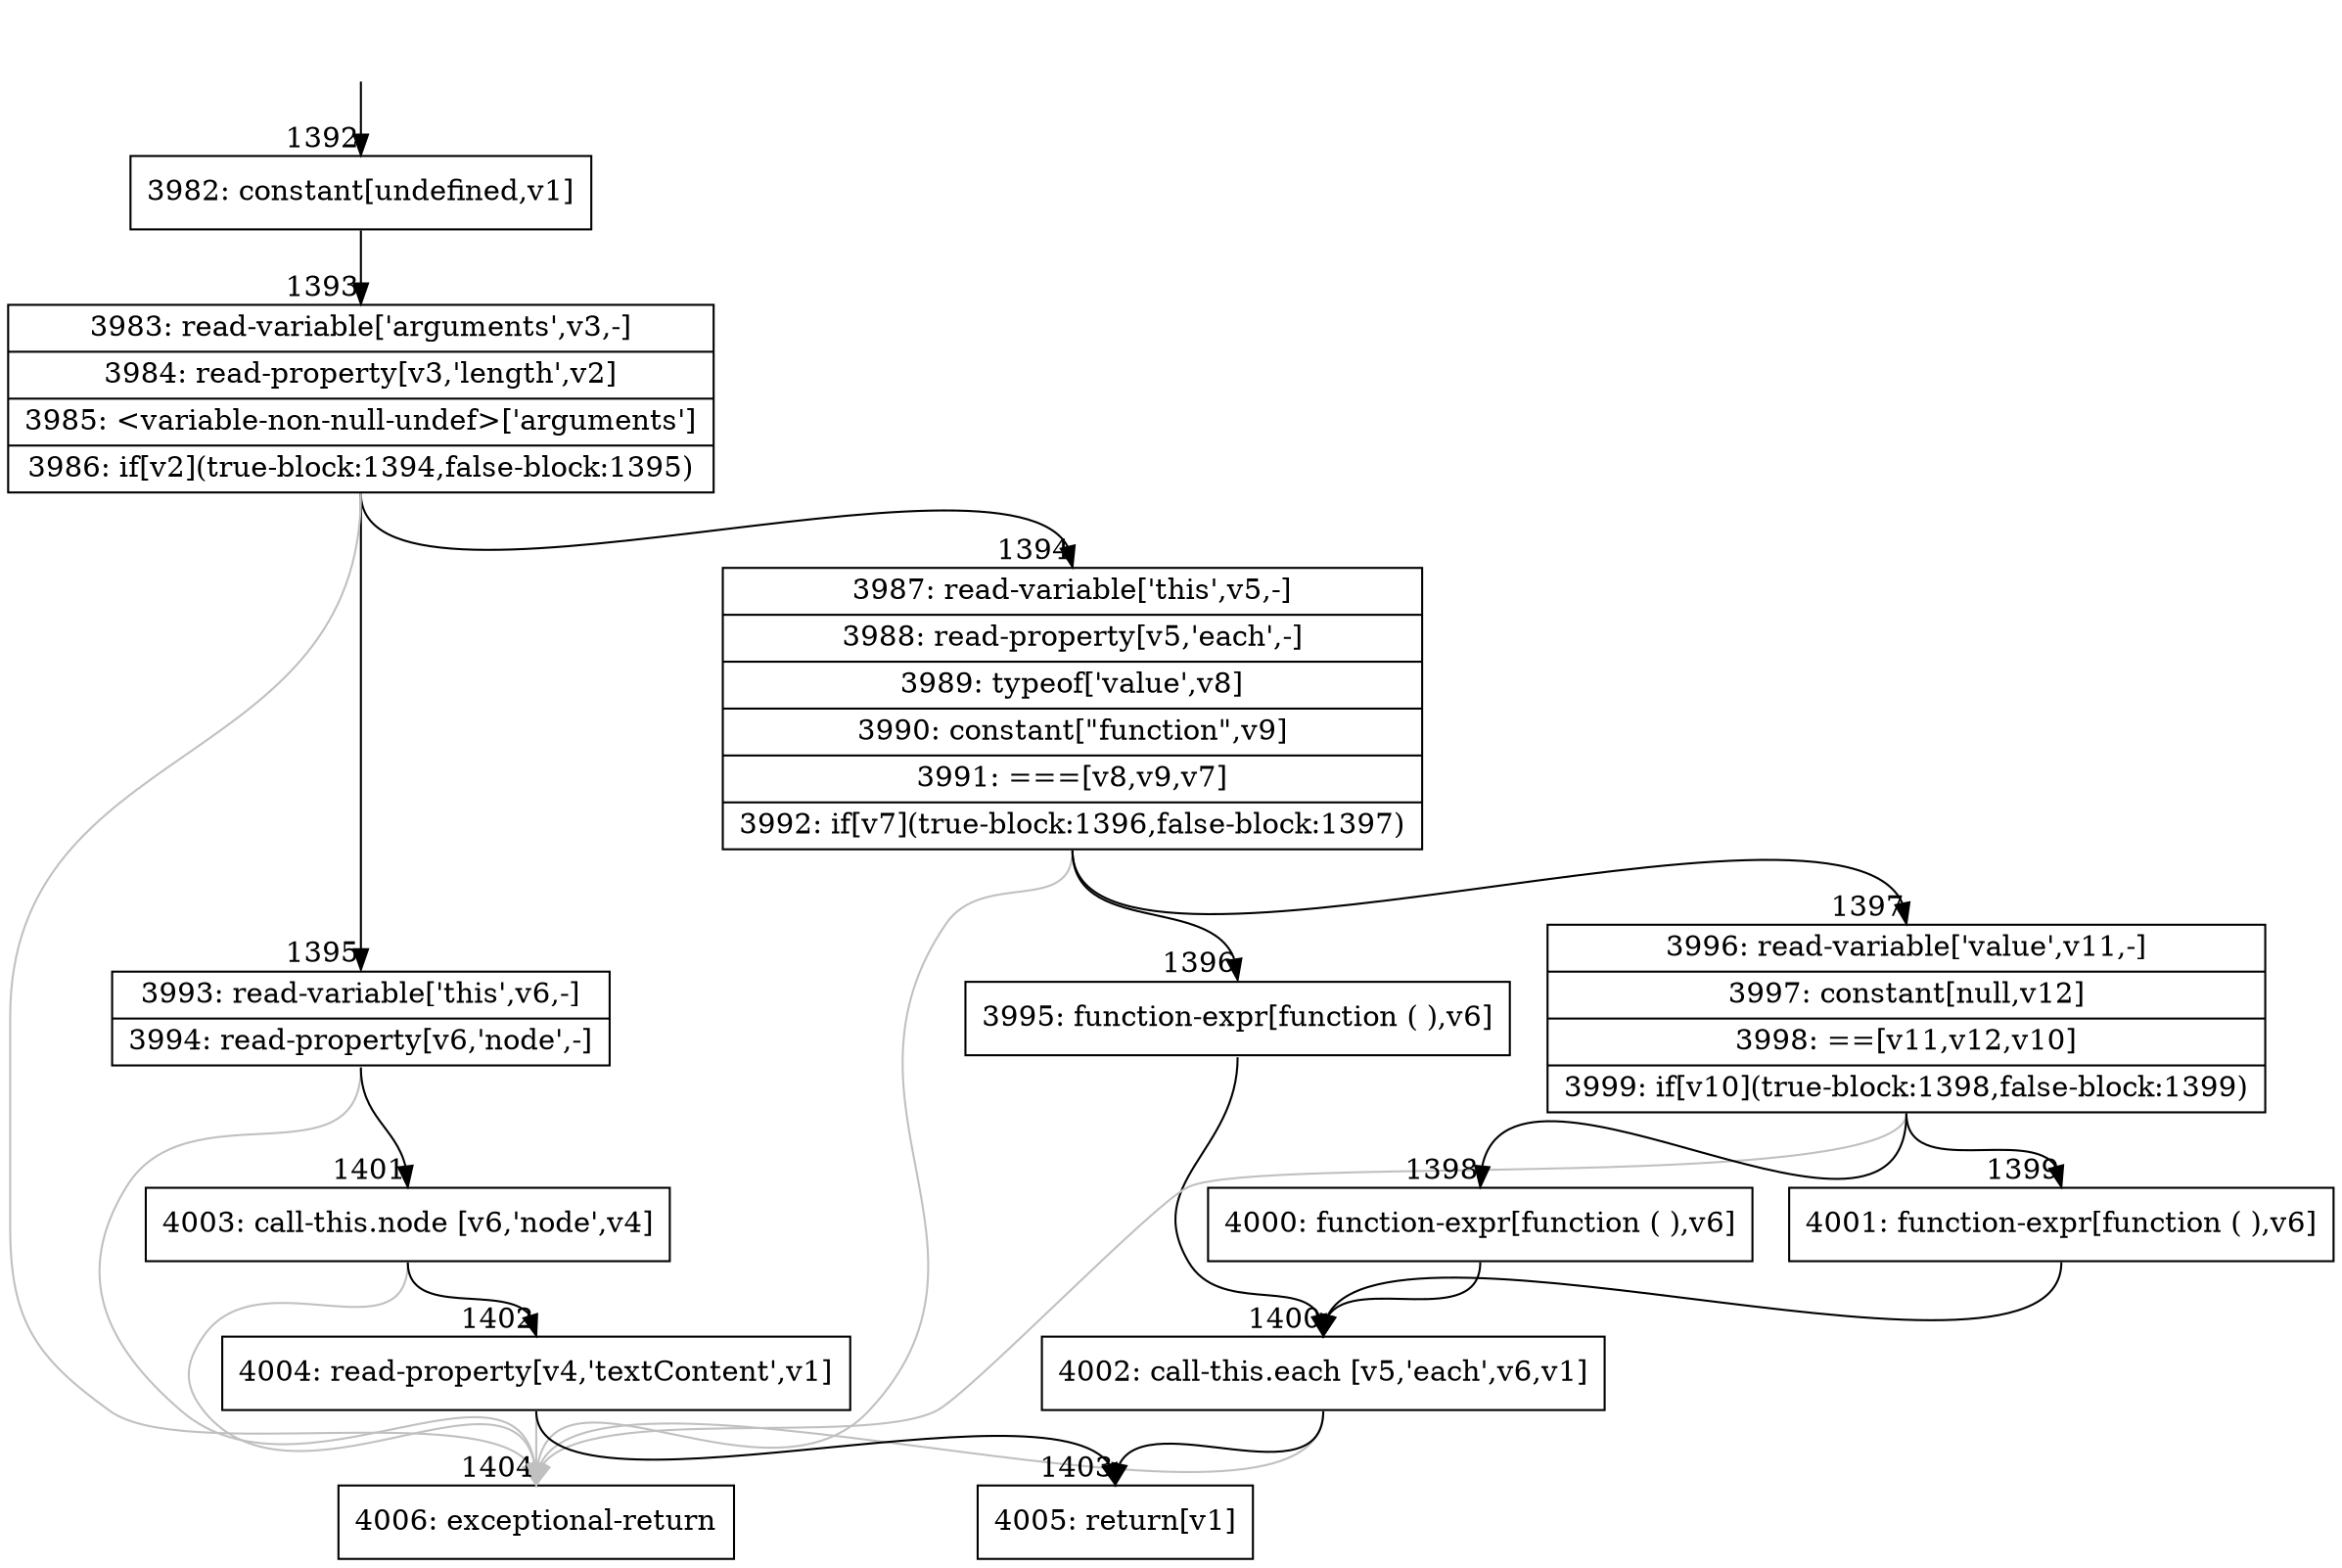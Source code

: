 digraph {
rankdir="TD"
BB_entry134[shape=none,label=""];
BB_entry134 -> BB1392 [tailport=s, headport=n, headlabel="    1392"]
BB1392 [shape=record label="{3982: constant[undefined,v1]}" ] 
BB1392 -> BB1393 [tailport=s, headport=n, headlabel="      1393"]
BB1393 [shape=record label="{3983: read-variable['arguments',v3,-]|3984: read-property[v3,'length',v2]|3985: \<variable-non-null-undef\>['arguments']|3986: if[v2](true-block:1394,false-block:1395)}" ] 
BB1393 -> BB1394 [tailport=s, headport=n, headlabel="      1394"]
BB1393 -> BB1395 [tailport=s, headport=n, headlabel="      1395"]
BB1393 -> BB1404 [tailport=s, headport=n, color=gray, headlabel="      1404"]
BB1394 [shape=record label="{3987: read-variable['this',v5,-]|3988: read-property[v5,'each',-]|3989: typeof['value',v8]|3990: constant[\"function\",v9]|3991: ===[v8,v9,v7]|3992: if[v7](true-block:1396,false-block:1397)}" ] 
BB1394 -> BB1396 [tailport=s, headport=n, headlabel="      1396"]
BB1394 -> BB1397 [tailport=s, headport=n, headlabel="      1397"]
BB1394 -> BB1404 [tailport=s, headport=n, color=gray]
BB1395 [shape=record label="{3993: read-variable['this',v6,-]|3994: read-property[v6,'node',-]}" ] 
BB1395 -> BB1401 [tailport=s, headport=n, headlabel="      1401"]
BB1395 -> BB1404 [tailport=s, headport=n, color=gray]
BB1396 [shape=record label="{3995: function-expr[function ( ),v6]}" ] 
BB1396 -> BB1400 [tailport=s, headport=n, headlabel="      1400"]
BB1397 [shape=record label="{3996: read-variable['value',v11,-]|3997: constant[null,v12]|3998: ==[v11,v12,v10]|3999: if[v10](true-block:1398,false-block:1399)}" ] 
BB1397 -> BB1398 [tailport=s, headport=n, headlabel="      1398"]
BB1397 -> BB1399 [tailport=s, headport=n, headlabel="      1399"]
BB1397 -> BB1404 [tailport=s, headport=n, color=gray]
BB1398 [shape=record label="{4000: function-expr[function ( ),v6]}" ] 
BB1398 -> BB1400 [tailport=s, headport=n]
BB1399 [shape=record label="{4001: function-expr[function ( ),v6]}" ] 
BB1399 -> BB1400 [tailport=s, headport=n]
BB1400 [shape=record label="{4002: call-this.each [v5,'each',v6,v1]}" ] 
BB1400 -> BB1403 [tailport=s, headport=n, headlabel="      1403"]
BB1400 -> BB1404 [tailport=s, headport=n, color=gray]
BB1401 [shape=record label="{4003: call-this.node [v6,'node',v4]}" ] 
BB1401 -> BB1402 [tailport=s, headport=n, headlabel="      1402"]
BB1401 -> BB1404 [tailport=s, headport=n, color=gray]
BB1402 [shape=record label="{4004: read-property[v4,'textContent',v1]}" ] 
BB1402 -> BB1403 [tailport=s, headport=n]
BB1402 -> BB1404 [tailport=s, headport=n, color=gray]
BB1403 [shape=record label="{4005: return[v1]}" ] 
BB1404 [shape=record label="{4006: exceptional-return}" ] 
//#$~ 790
}
